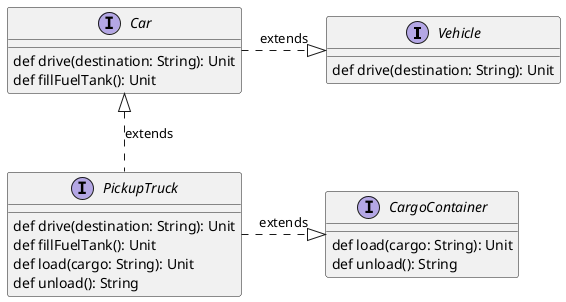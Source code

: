 @startuml
  interface Vehicle {
    def drive(destination: String): Unit
  }

  interface CargoContainer {
    def load(cargo: String): Unit
    def unload(): String
  }

  interface Car {
    def drive(destination: String): Unit
    def fillFuelTank(): Unit
  }

  interface PickupTruck {
    def drive(destination: String): Unit
    def fillFuelTank(): Unit
    def load(cargo: String): Unit
    def unload(): String
  }

  Car <|.. PickupTruck: extends
  Car .|> Vehicle: extends
  PickupTruck .|> CargoContainer: extends

@enduml